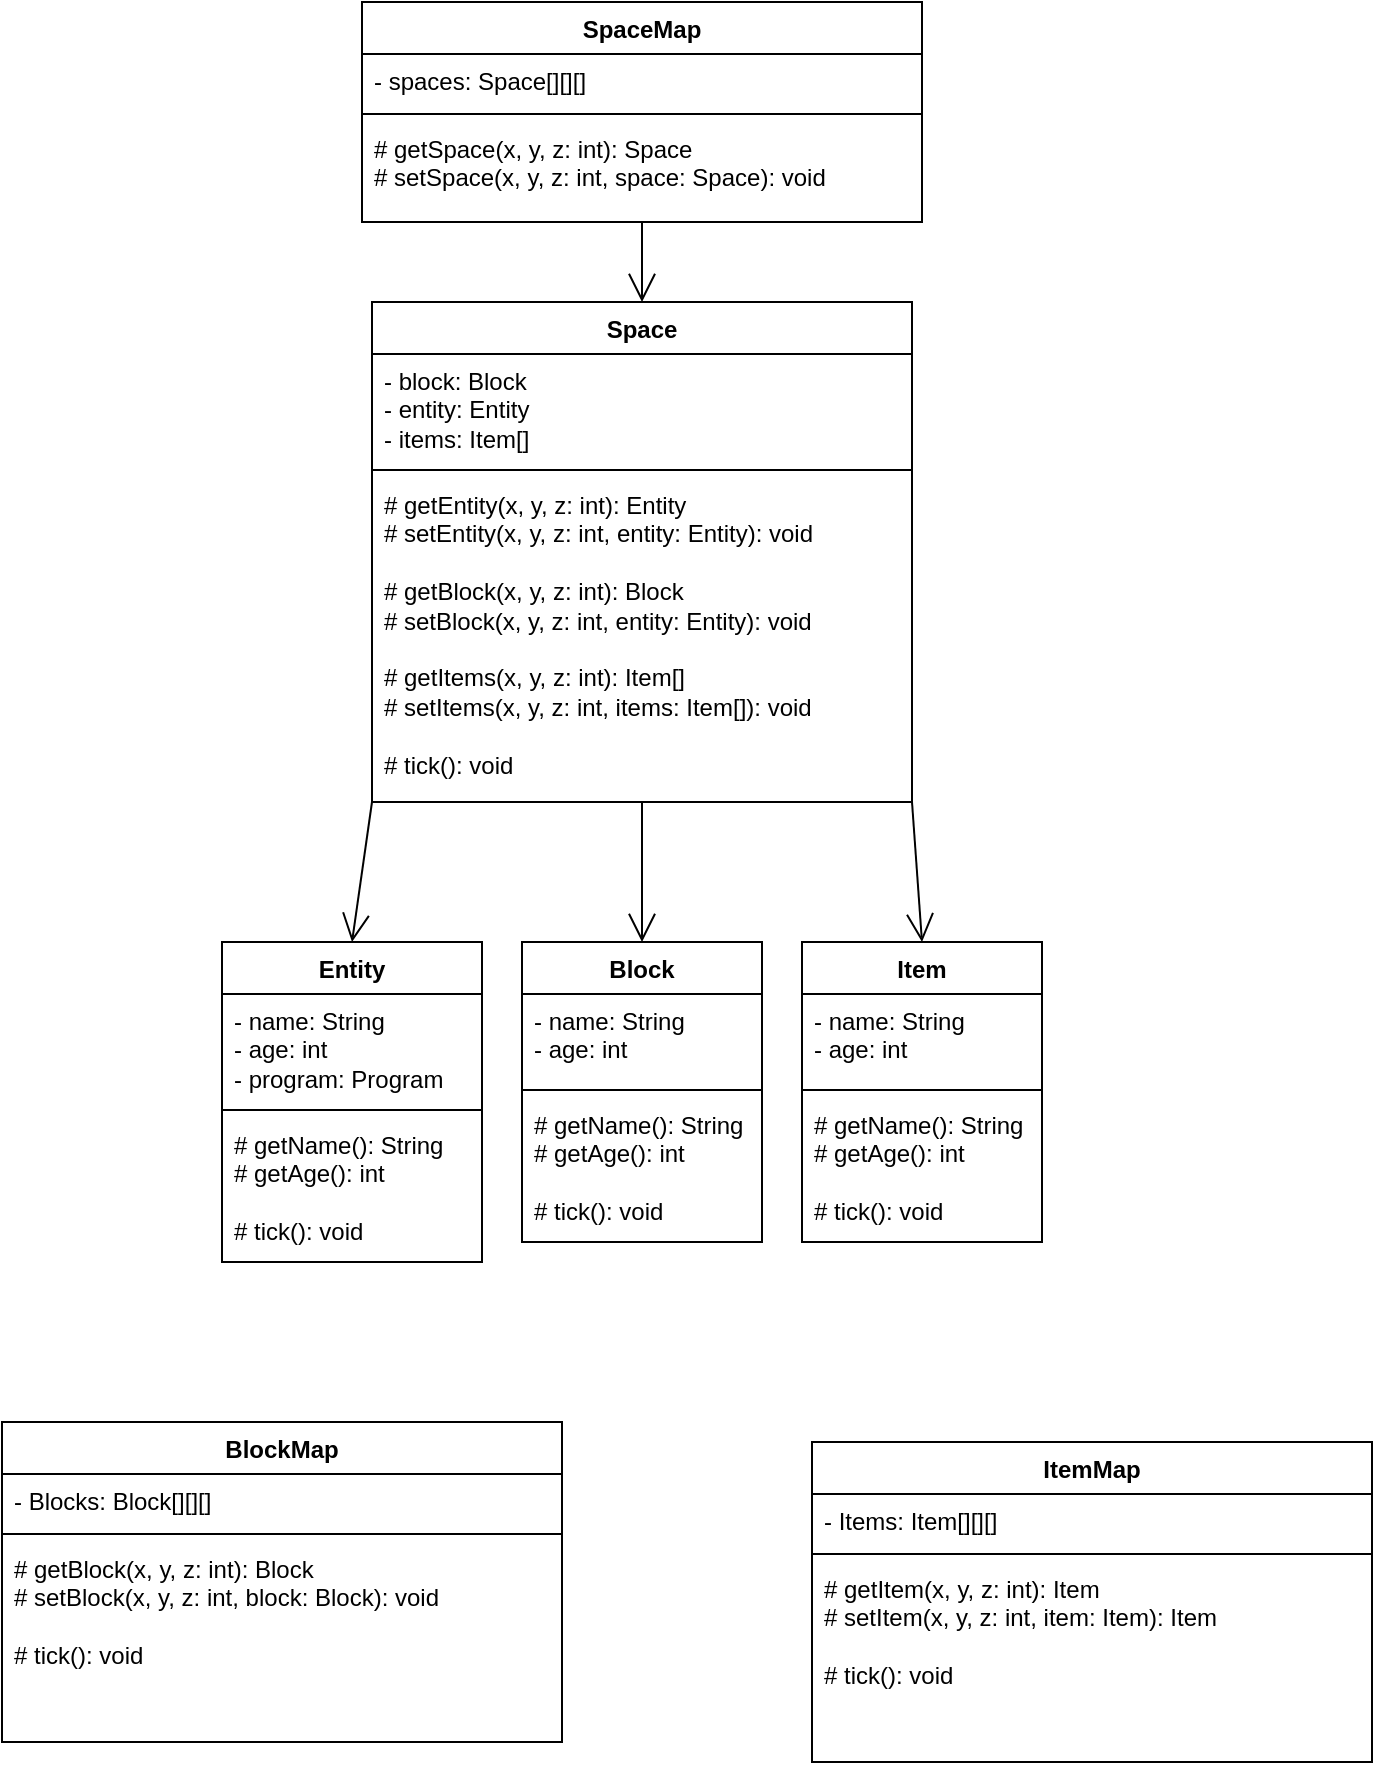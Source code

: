 <mxfile version="22.0.4" type="github">
  <diagram name="Page-1" id="0e7Duqy020-uaTs2mcHn">
    <mxGraphModel dx="1402" dy="814" grid="1" gridSize="10" guides="1" tooltips="1" connect="1" arrows="1" fold="1" page="1" pageScale="1" pageWidth="850" pageHeight="1100" math="0" shadow="0">
      <root>
        <mxCell id="0" />
        <mxCell id="1" parent="0" />
        <mxCell id="7ayOkPlbHj_rz-AtTsTn-1" value="&lt;div&gt;BlockMap&lt;br&gt;&lt;/div&gt;" style="swimlane;fontStyle=1;align=center;verticalAlign=top;childLayout=stackLayout;horizontal=1;startSize=26;horizontalStack=0;resizeParent=1;resizeParentMax=0;resizeLast=0;collapsible=1;marginBottom=0;whiteSpace=wrap;html=1;" vertex="1" parent="1">
          <mxGeometry x="60" y="800" width="280" height="160" as="geometry" />
        </mxCell>
        <mxCell id="7ayOkPlbHj_rz-AtTsTn-2" value="&lt;div&gt;- Blocks: Block[][][]&lt;/div&gt;" style="text;strokeColor=none;fillColor=none;align=left;verticalAlign=top;spacingLeft=4;spacingRight=4;overflow=hidden;rotatable=0;points=[[0,0.5],[1,0.5]];portConstraint=eastwest;whiteSpace=wrap;html=1;" vertex="1" parent="7ayOkPlbHj_rz-AtTsTn-1">
          <mxGeometry y="26" width="280" height="26" as="geometry" />
        </mxCell>
        <mxCell id="7ayOkPlbHj_rz-AtTsTn-3" value="" style="line;strokeWidth=1;fillColor=none;align=left;verticalAlign=middle;spacingTop=-1;spacingLeft=3;spacingRight=3;rotatable=0;labelPosition=right;points=[];portConstraint=eastwest;strokeColor=inherit;" vertex="1" parent="7ayOkPlbHj_rz-AtTsTn-1">
          <mxGeometry y="52" width="280" height="8" as="geometry" />
        </mxCell>
        <mxCell id="7ayOkPlbHj_rz-AtTsTn-4" value="&lt;div&gt;# getBlock(x, y, z: int): Block&lt;/div&gt;&lt;div&gt;# setBlock(x, y, z: int, block: Block): void&lt;/div&gt;&lt;div&gt;&lt;br&gt;&lt;/div&gt;&lt;div&gt;# tick(): void&lt;br&gt;&lt;/div&gt;" style="text;strokeColor=none;fillColor=none;align=left;verticalAlign=top;spacingLeft=4;spacingRight=4;overflow=hidden;rotatable=0;points=[[0,0.5],[1,0.5]];portConstraint=eastwest;whiteSpace=wrap;html=1;" vertex="1" parent="7ayOkPlbHj_rz-AtTsTn-1">
          <mxGeometry y="60" width="280" height="100" as="geometry" />
        </mxCell>
        <mxCell id="7ayOkPlbHj_rz-AtTsTn-5" value="SpaceMap" style="swimlane;fontStyle=1;align=center;verticalAlign=top;childLayout=stackLayout;horizontal=1;startSize=26;horizontalStack=0;resizeParent=1;resizeParentMax=0;resizeLast=0;collapsible=1;marginBottom=0;whiteSpace=wrap;html=1;" vertex="1" parent="1">
          <mxGeometry x="240" y="90" width="280" height="110" as="geometry">
            <mxRectangle x="285" y="180" width="100" height="30" as="alternateBounds" />
          </mxGeometry>
        </mxCell>
        <mxCell id="7ayOkPlbHj_rz-AtTsTn-6" value="- spaces: Space[][][]" style="text;strokeColor=none;fillColor=none;align=left;verticalAlign=top;spacingLeft=4;spacingRight=4;overflow=hidden;rotatable=0;points=[[0,0.5],[1,0.5]];portConstraint=eastwest;whiteSpace=wrap;html=1;" vertex="1" parent="7ayOkPlbHj_rz-AtTsTn-5">
          <mxGeometry y="26" width="280" height="26" as="geometry" />
        </mxCell>
        <mxCell id="7ayOkPlbHj_rz-AtTsTn-7" value="" style="line;strokeWidth=1;fillColor=none;align=left;verticalAlign=middle;spacingTop=-1;spacingLeft=3;spacingRight=3;rotatable=0;labelPosition=right;points=[];portConstraint=eastwest;strokeColor=inherit;" vertex="1" parent="7ayOkPlbHj_rz-AtTsTn-5">
          <mxGeometry y="52" width="280" height="8" as="geometry" />
        </mxCell>
        <mxCell id="7ayOkPlbHj_rz-AtTsTn-8" value="&lt;div&gt;# getSpace(x, y, z: int): Space&lt;div&gt;# setSpace(x, y, z: int, space: Space): void&lt;/div&gt;&lt;/div&gt;" style="text;strokeColor=none;fillColor=none;align=left;verticalAlign=top;spacingLeft=4;spacingRight=4;overflow=hidden;rotatable=0;points=[[0,0.5],[1,0.5]];portConstraint=eastwest;whiteSpace=wrap;html=1;" vertex="1" parent="7ayOkPlbHj_rz-AtTsTn-5">
          <mxGeometry y="60" width="280" height="50" as="geometry" />
        </mxCell>
        <mxCell id="7ayOkPlbHj_rz-AtTsTn-9" value="&lt;div&gt;ItemMap&lt;/div&gt;" style="swimlane;fontStyle=1;align=center;verticalAlign=top;childLayout=stackLayout;horizontal=1;startSize=26;horizontalStack=0;resizeParent=1;resizeParentMax=0;resizeLast=0;collapsible=1;marginBottom=0;whiteSpace=wrap;html=1;" vertex="1" parent="1">
          <mxGeometry x="465" y="810" width="280" height="160" as="geometry" />
        </mxCell>
        <mxCell id="7ayOkPlbHj_rz-AtTsTn-10" value="- Items: Item[][][]" style="text;strokeColor=none;fillColor=none;align=left;verticalAlign=top;spacingLeft=4;spacingRight=4;overflow=hidden;rotatable=0;points=[[0,0.5],[1,0.5]];portConstraint=eastwest;whiteSpace=wrap;html=1;" vertex="1" parent="7ayOkPlbHj_rz-AtTsTn-9">
          <mxGeometry y="26" width="280" height="26" as="geometry" />
        </mxCell>
        <mxCell id="7ayOkPlbHj_rz-AtTsTn-11" value="" style="line;strokeWidth=1;fillColor=none;align=left;verticalAlign=middle;spacingTop=-1;spacingLeft=3;spacingRight=3;rotatable=0;labelPosition=right;points=[];portConstraint=eastwest;strokeColor=inherit;" vertex="1" parent="7ayOkPlbHj_rz-AtTsTn-9">
          <mxGeometry y="52" width="280" height="8" as="geometry" />
        </mxCell>
        <mxCell id="7ayOkPlbHj_rz-AtTsTn-12" value="&lt;div&gt;# getItem(x, y, z: int): Item&lt;br&gt;&lt;/div&gt;&lt;div&gt;# setItem(x, y, z: int, item: Item): Item&lt;br&gt;&lt;/div&gt;&lt;div&gt;&lt;br&gt;&lt;/div&gt;&lt;div&gt;# tick(): void&lt;br&gt;&lt;/div&gt;" style="text;strokeColor=none;fillColor=none;align=left;verticalAlign=top;spacingLeft=4;spacingRight=4;overflow=hidden;rotatable=0;points=[[0,0.5],[1,0.5]];portConstraint=eastwest;whiteSpace=wrap;html=1;" vertex="1" parent="7ayOkPlbHj_rz-AtTsTn-9">
          <mxGeometry y="60" width="280" height="100" as="geometry" />
        </mxCell>
        <mxCell id="7ayOkPlbHj_rz-AtTsTn-15" value="Space" style="swimlane;fontStyle=1;align=center;verticalAlign=top;childLayout=stackLayout;horizontal=1;startSize=26;horizontalStack=0;resizeParent=1;resizeParentMax=0;resizeLast=0;collapsible=1;marginBottom=0;whiteSpace=wrap;html=1;" vertex="1" parent="1">
          <mxGeometry x="245" y="240" width="270" height="250" as="geometry">
            <mxRectangle x="250" y="330" width="80" height="30" as="alternateBounds" />
          </mxGeometry>
        </mxCell>
        <mxCell id="7ayOkPlbHj_rz-AtTsTn-16" value="&lt;div&gt;- block: Block&lt;/div&gt;&lt;div&gt;- entity: Entity&lt;br&gt;&lt;/div&gt;&lt;div&gt;- items: Item[]&lt;/div&gt;" style="text;strokeColor=none;fillColor=none;align=left;verticalAlign=top;spacingLeft=4;spacingRight=4;overflow=hidden;rotatable=0;points=[[0,0.5],[1,0.5]];portConstraint=eastwest;whiteSpace=wrap;html=1;" vertex="1" parent="7ayOkPlbHj_rz-AtTsTn-15">
          <mxGeometry y="26" width="270" height="54" as="geometry" />
        </mxCell>
        <mxCell id="7ayOkPlbHj_rz-AtTsTn-17" value="" style="line;strokeWidth=1;fillColor=none;align=left;verticalAlign=middle;spacingTop=-1;spacingLeft=3;spacingRight=3;rotatable=0;labelPosition=right;points=[];portConstraint=eastwest;strokeColor=inherit;" vertex="1" parent="7ayOkPlbHj_rz-AtTsTn-15">
          <mxGeometry y="80" width="270" height="8" as="geometry" />
        </mxCell>
        <mxCell id="7ayOkPlbHj_rz-AtTsTn-18" value="&lt;div&gt;# getEntity(x, y, z: int): Entity&lt;/div&gt;&lt;div&gt;# setEntity(x, y, z: int, entity: Entity): void&lt;/div&gt;&lt;div&gt;&lt;br&gt;&lt;/div&gt;&lt;div&gt;# getBlock(x, y, z: int): Block&lt;/div&gt;&lt;div&gt;# setBlock(x, y, z: int, entity: Entity): void&lt;/div&gt;&lt;div&gt;&lt;br&gt;&lt;/div&gt;&lt;div&gt;# getItems(x, y, z: int): Item[]&lt;/div&gt;&lt;div&gt;# setItems(x, y, z: int, items: Item[]): void&lt;br&gt;&lt;/div&gt;&lt;div&gt;&lt;br&gt;&lt;/div&gt;&lt;div&gt;# tick(): void&lt;br&gt;&lt;/div&gt;" style="text;strokeColor=none;fillColor=none;align=left;verticalAlign=top;spacingLeft=4;spacingRight=4;overflow=hidden;rotatable=0;points=[[0,0.5],[1,0.5]];portConstraint=eastwest;whiteSpace=wrap;html=1;" vertex="1" parent="7ayOkPlbHj_rz-AtTsTn-15">
          <mxGeometry y="88" width="270" height="162" as="geometry" />
        </mxCell>
        <mxCell id="7ayOkPlbHj_rz-AtTsTn-19" value="Block" style="swimlane;fontStyle=1;align=center;verticalAlign=top;childLayout=stackLayout;horizontal=1;startSize=26;horizontalStack=0;resizeParent=1;resizeParentMax=0;resizeLast=0;collapsible=1;marginBottom=0;whiteSpace=wrap;html=1;" vertex="1" parent="1">
          <mxGeometry x="320" y="560" width="120" height="150" as="geometry" />
        </mxCell>
        <mxCell id="7ayOkPlbHj_rz-AtTsTn-20" value="&lt;div&gt;- name: String&lt;/div&gt;&lt;div&gt;- age: int&lt;/div&gt;&lt;div&gt;&lt;br&gt;&lt;/div&gt;" style="text;strokeColor=none;fillColor=none;align=left;verticalAlign=top;spacingLeft=4;spacingRight=4;overflow=hidden;rotatable=0;points=[[0,0.5],[1,0.5]];portConstraint=eastwest;whiteSpace=wrap;html=1;" vertex="1" parent="7ayOkPlbHj_rz-AtTsTn-19">
          <mxGeometry y="26" width="120" height="44" as="geometry" />
        </mxCell>
        <mxCell id="7ayOkPlbHj_rz-AtTsTn-21" value="" style="line;strokeWidth=1;fillColor=none;align=left;verticalAlign=middle;spacingTop=-1;spacingLeft=3;spacingRight=3;rotatable=0;labelPosition=right;points=[];portConstraint=eastwest;strokeColor=inherit;" vertex="1" parent="7ayOkPlbHj_rz-AtTsTn-19">
          <mxGeometry y="70" width="120" height="8" as="geometry" />
        </mxCell>
        <mxCell id="7ayOkPlbHj_rz-AtTsTn-22" value="&lt;div&gt;# getName(): String&lt;/div&gt;&lt;div&gt;# getAge(): int&lt;br&gt;&lt;/div&gt;&lt;div&gt;&lt;br&gt;&lt;/div&gt;&lt;div&gt;# tick(): void&lt;br&gt;&lt;/div&gt;" style="text;strokeColor=none;fillColor=none;align=left;verticalAlign=top;spacingLeft=4;spacingRight=4;overflow=hidden;rotatable=0;points=[[0,0.5],[1,0.5]];portConstraint=eastwest;whiteSpace=wrap;html=1;" vertex="1" parent="7ayOkPlbHj_rz-AtTsTn-19">
          <mxGeometry y="78" width="120" height="72" as="geometry" />
        </mxCell>
        <mxCell id="7ayOkPlbHj_rz-AtTsTn-23" value="Entity" style="swimlane;fontStyle=1;align=center;verticalAlign=top;childLayout=stackLayout;horizontal=1;startSize=26;horizontalStack=0;resizeParent=1;resizeParentMax=0;resizeLast=0;collapsible=1;marginBottom=0;whiteSpace=wrap;html=1;" vertex="1" parent="1">
          <mxGeometry x="170" y="560" width="130" height="160" as="geometry" />
        </mxCell>
        <mxCell id="7ayOkPlbHj_rz-AtTsTn-24" value="&lt;div&gt;- name: String&lt;/div&gt;&lt;div&gt;- age: int&lt;/div&gt;&lt;div&gt;- program: Program&lt;br&gt;&lt;/div&gt;" style="text;strokeColor=none;fillColor=none;align=left;verticalAlign=top;spacingLeft=4;spacingRight=4;overflow=hidden;rotatable=0;points=[[0,0.5],[1,0.5]];portConstraint=eastwest;whiteSpace=wrap;html=1;" vertex="1" parent="7ayOkPlbHj_rz-AtTsTn-23">
          <mxGeometry y="26" width="130" height="54" as="geometry" />
        </mxCell>
        <mxCell id="7ayOkPlbHj_rz-AtTsTn-25" value="" style="line;strokeWidth=1;fillColor=none;align=left;verticalAlign=middle;spacingTop=-1;spacingLeft=3;spacingRight=3;rotatable=0;labelPosition=right;points=[];portConstraint=eastwest;strokeColor=inherit;" vertex="1" parent="7ayOkPlbHj_rz-AtTsTn-23">
          <mxGeometry y="80" width="130" height="8" as="geometry" />
        </mxCell>
        <mxCell id="7ayOkPlbHj_rz-AtTsTn-26" value="&lt;div&gt;# getName(): String&lt;/div&gt;&lt;div&gt;# getAge(): int&lt;br&gt;&lt;/div&gt;&lt;div&gt;&lt;br&gt;&lt;/div&gt;&lt;div&gt;# tick(): void&lt;br&gt;&lt;/div&gt;" style="text;strokeColor=none;fillColor=none;align=left;verticalAlign=top;spacingLeft=4;spacingRight=4;overflow=hidden;rotatable=0;points=[[0,0.5],[1,0.5]];portConstraint=eastwest;whiteSpace=wrap;html=1;" vertex="1" parent="7ayOkPlbHj_rz-AtTsTn-23">
          <mxGeometry y="88" width="130" height="72" as="geometry" />
        </mxCell>
        <mxCell id="7ayOkPlbHj_rz-AtTsTn-27" value="Item" style="swimlane;fontStyle=1;align=center;verticalAlign=top;childLayout=stackLayout;horizontal=1;startSize=26;horizontalStack=0;resizeParent=1;resizeParentMax=0;resizeLast=0;collapsible=1;marginBottom=0;whiteSpace=wrap;html=1;" vertex="1" parent="1">
          <mxGeometry x="460" y="560" width="120" height="150" as="geometry" />
        </mxCell>
        <mxCell id="7ayOkPlbHj_rz-AtTsTn-28" value="&lt;div&gt;- name: String&lt;/div&gt;&lt;div&gt;- age: int&lt;/div&gt;&lt;div&gt;&lt;br&gt;&lt;/div&gt;" style="text;strokeColor=none;fillColor=none;align=left;verticalAlign=top;spacingLeft=4;spacingRight=4;overflow=hidden;rotatable=0;points=[[0,0.5],[1,0.5]];portConstraint=eastwest;whiteSpace=wrap;html=1;" vertex="1" parent="7ayOkPlbHj_rz-AtTsTn-27">
          <mxGeometry y="26" width="120" height="44" as="geometry" />
        </mxCell>
        <mxCell id="7ayOkPlbHj_rz-AtTsTn-29" value="" style="line;strokeWidth=1;fillColor=none;align=left;verticalAlign=middle;spacingTop=-1;spacingLeft=3;spacingRight=3;rotatable=0;labelPosition=right;points=[];portConstraint=eastwest;strokeColor=inherit;" vertex="1" parent="7ayOkPlbHj_rz-AtTsTn-27">
          <mxGeometry y="70" width="120" height="8" as="geometry" />
        </mxCell>
        <mxCell id="7ayOkPlbHj_rz-AtTsTn-30" value="&lt;div&gt;# getName(): String&lt;/div&gt;&lt;div&gt;# getAge(): int&lt;br&gt;&lt;/div&gt;&lt;div&gt;&lt;br&gt;&lt;/div&gt;&lt;div&gt;# tick(): void&lt;br&gt;&lt;/div&gt;" style="text;strokeColor=none;fillColor=none;align=left;verticalAlign=top;spacingLeft=4;spacingRight=4;overflow=hidden;rotatable=0;points=[[0,0.5],[1,0.5]];portConstraint=eastwest;whiteSpace=wrap;html=1;" vertex="1" parent="7ayOkPlbHj_rz-AtTsTn-27">
          <mxGeometry y="78" width="120" height="72" as="geometry" />
        </mxCell>
        <mxCell id="7ayOkPlbHj_rz-AtTsTn-31" value="" style="endArrow=open;endFill=1;endSize=12;html=1;rounded=0;exitX=1;exitY=1;exitDx=0;exitDy=0;entryX=0.5;entryY=0;entryDx=0;entryDy=0;" edge="1" parent="1" source="7ayOkPlbHj_rz-AtTsTn-15" target="7ayOkPlbHj_rz-AtTsTn-27">
          <mxGeometry width="160" relative="1" as="geometry">
            <mxPoint x="485" y="518" as="sourcePoint" />
            <mxPoint x="555" y="550" as="targetPoint" />
            <Array as="points" />
          </mxGeometry>
        </mxCell>
        <mxCell id="7ayOkPlbHj_rz-AtTsTn-32" value="" style="endArrow=open;endFill=1;endSize=12;html=1;rounded=0;entryX=0.5;entryY=0;entryDx=0;entryDy=0;exitX=0.5;exitY=1;exitDx=0;exitDy=0;" edge="1" parent="1" source="7ayOkPlbHj_rz-AtTsTn-15" target="7ayOkPlbHj_rz-AtTsTn-19">
          <mxGeometry width="160" relative="1" as="geometry">
            <mxPoint x="510" y="380" as="sourcePoint" />
            <mxPoint x="645" y="518" as="targetPoint" />
          </mxGeometry>
        </mxCell>
        <mxCell id="7ayOkPlbHj_rz-AtTsTn-33" value="" style="endArrow=open;endFill=1;endSize=12;html=1;rounded=0;entryX=0.5;entryY=0;entryDx=0;entryDy=0;exitX=0;exitY=1;exitDx=0;exitDy=0;" edge="1" parent="1" source="7ayOkPlbHj_rz-AtTsTn-15" target="7ayOkPlbHj_rz-AtTsTn-23">
          <mxGeometry width="160" relative="1" as="geometry">
            <mxPoint x="300" y="370" as="sourcePoint" />
            <mxPoint x="425" y="560" as="targetPoint" />
          </mxGeometry>
        </mxCell>
        <mxCell id="7ayOkPlbHj_rz-AtTsTn-38" value="" style="endArrow=open;endFill=1;endSize=12;html=1;rounded=0;exitX=0.5;exitY=1;exitDx=0;exitDy=0;entryX=0.5;entryY=0;entryDx=0;entryDy=0;" edge="1" parent="1" source="7ayOkPlbHj_rz-AtTsTn-5" target="7ayOkPlbHj_rz-AtTsTn-15">
          <mxGeometry width="160" relative="1" as="geometry">
            <mxPoint x="440" y="480" as="sourcePoint" />
            <mxPoint x="600" y="480" as="targetPoint" />
          </mxGeometry>
        </mxCell>
      </root>
    </mxGraphModel>
  </diagram>
</mxfile>
